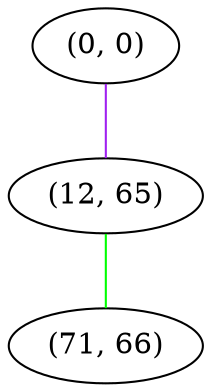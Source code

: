 graph "" {
"(0, 0)";
"(12, 65)";
"(71, 66)";
"(0, 0)" -- "(12, 65)"  [color=purple, key=0, weight=4];
"(12, 65)" -- "(71, 66)"  [color=green, key=0, weight=2];
}
